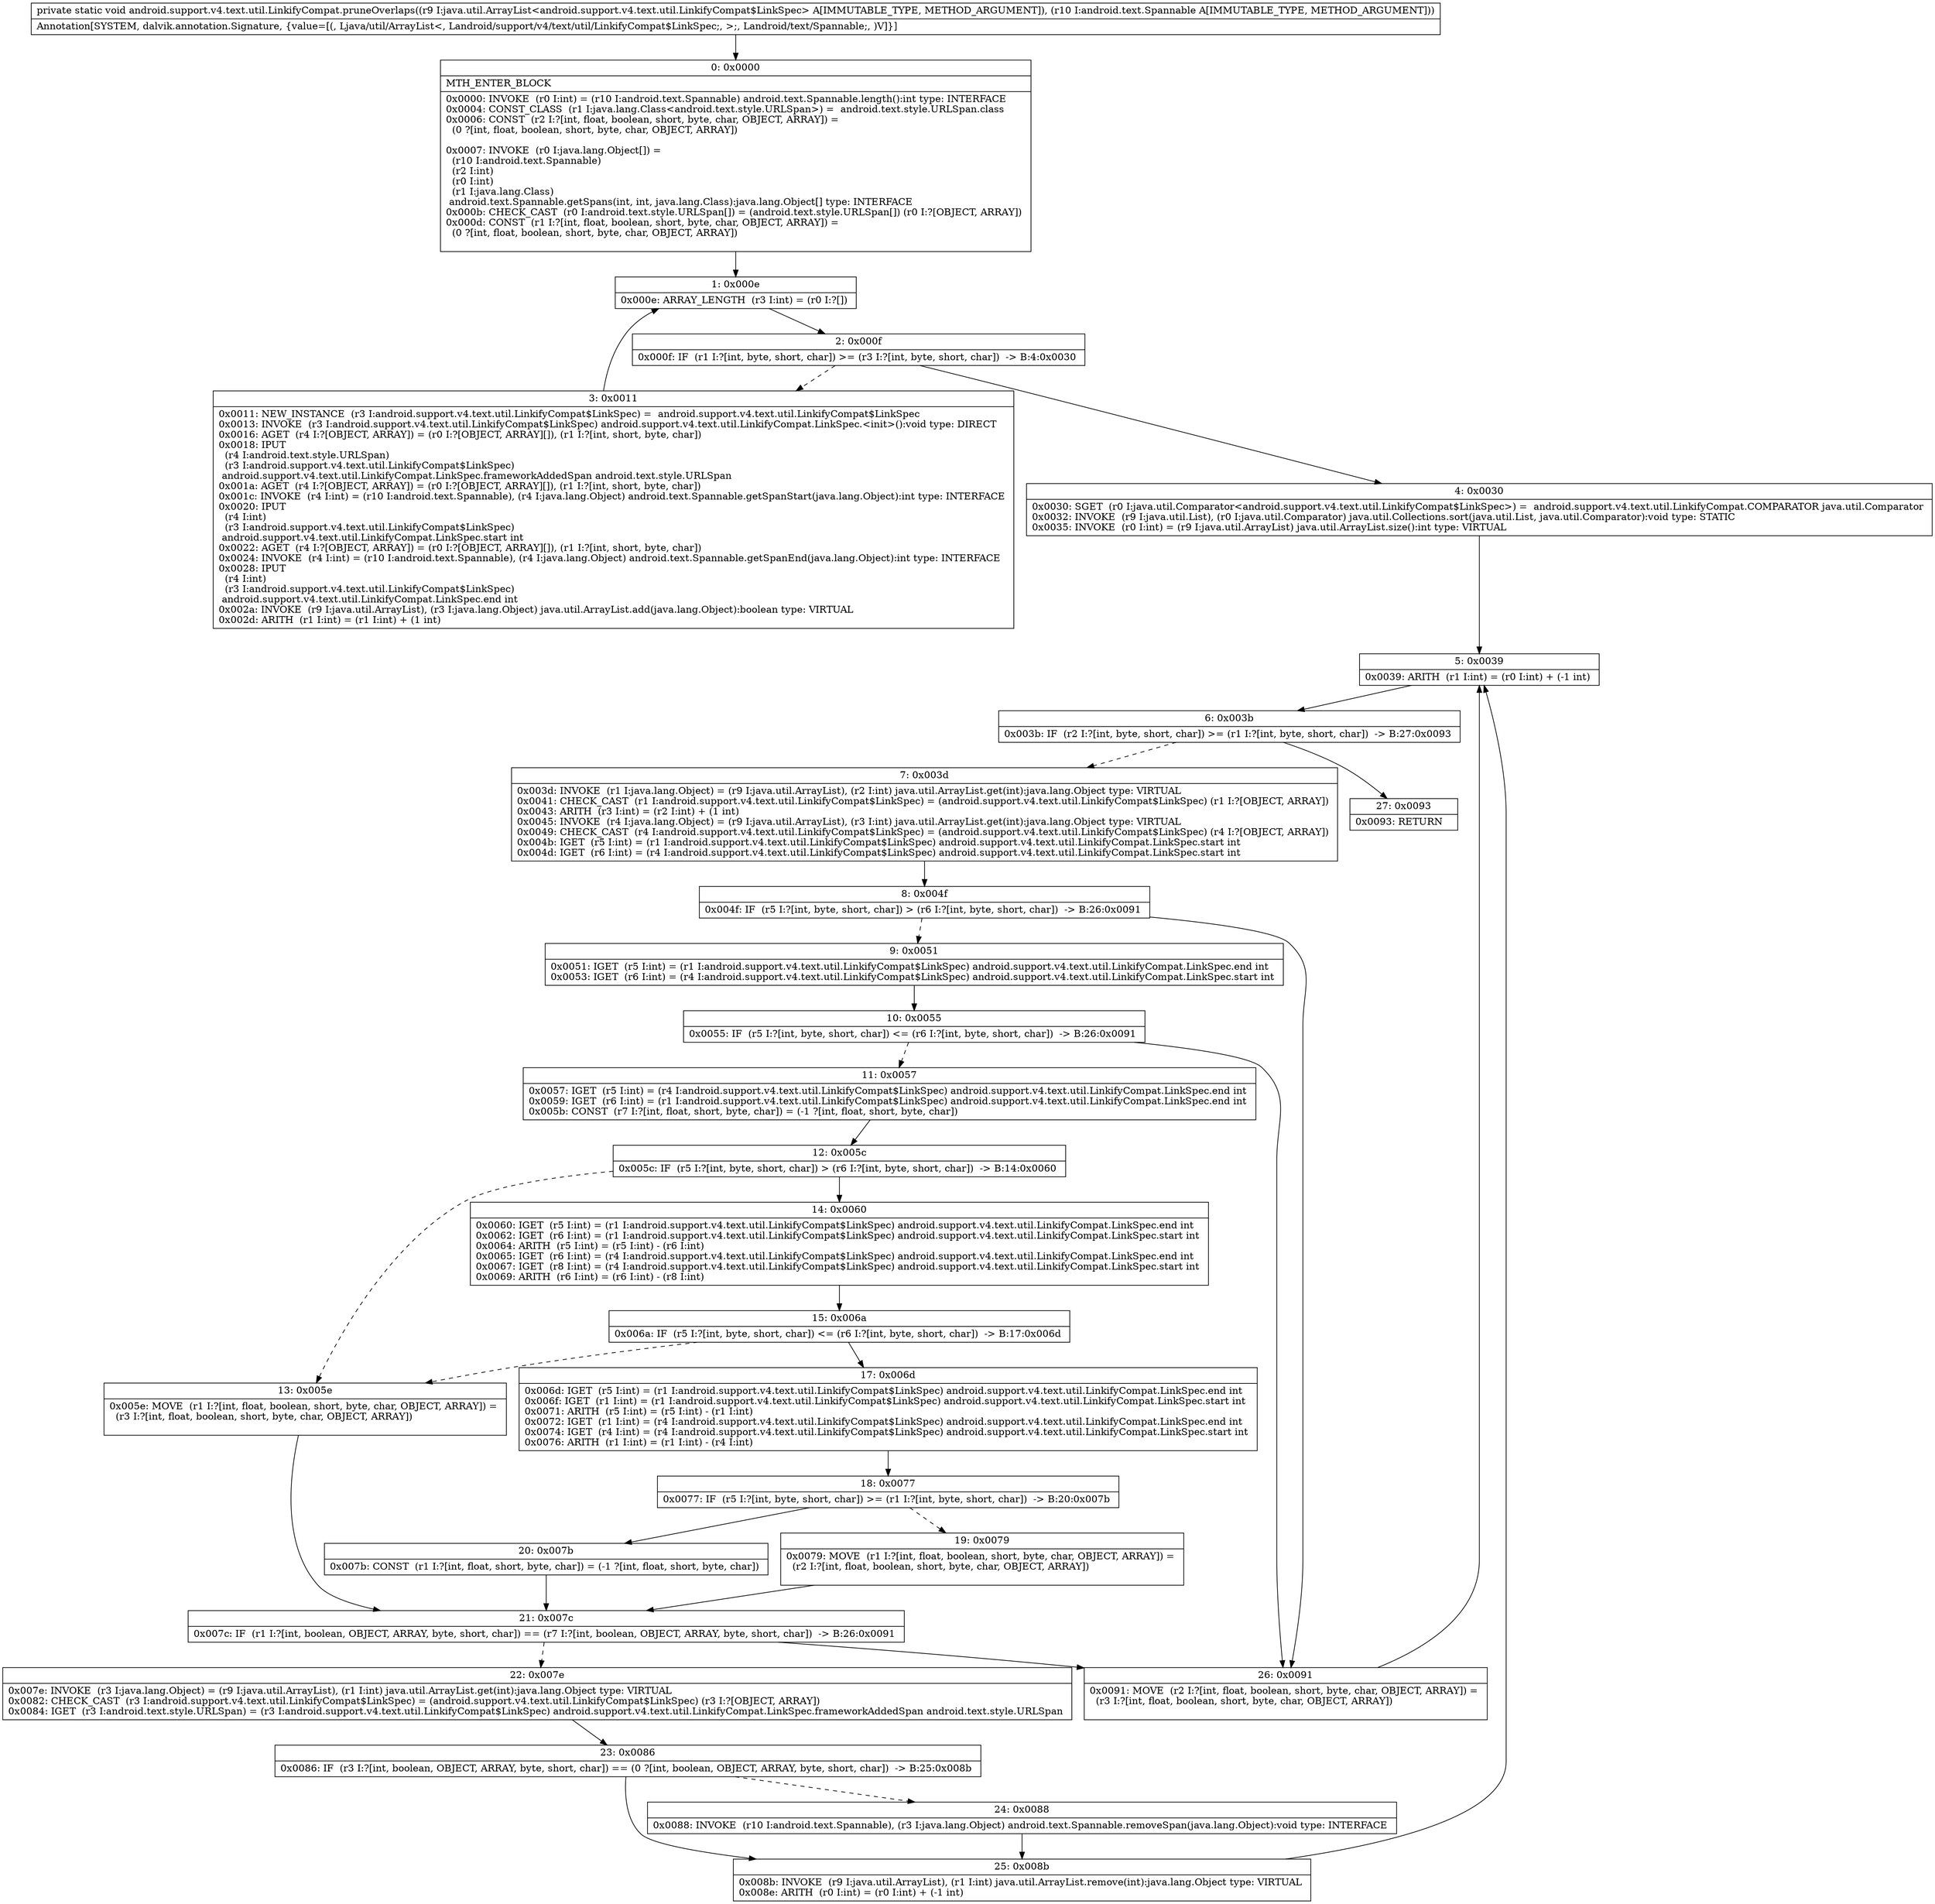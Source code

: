 digraph "CFG forandroid.support.v4.text.util.LinkifyCompat.pruneOverlaps(Ljava\/util\/ArrayList;Landroid\/text\/Spannable;)V" {
Node_0 [shape=record,label="{0\:\ 0x0000|MTH_ENTER_BLOCK\l|0x0000: INVOKE  (r0 I:int) = (r10 I:android.text.Spannable) android.text.Spannable.length():int type: INTERFACE \l0x0004: CONST_CLASS  (r1 I:java.lang.Class\<android.text.style.URLSpan\>) =  android.text.style.URLSpan.class \l0x0006: CONST  (r2 I:?[int, float, boolean, short, byte, char, OBJECT, ARRAY]) = \l  (0 ?[int, float, boolean, short, byte, char, OBJECT, ARRAY])\l \l0x0007: INVOKE  (r0 I:java.lang.Object[]) = \l  (r10 I:android.text.Spannable)\l  (r2 I:int)\l  (r0 I:int)\l  (r1 I:java.lang.Class)\l android.text.Spannable.getSpans(int, int, java.lang.Class):java.lang.Object[] type: INTERFACE \l0x000b: CHECK_CAST  (r0 I:android.text.style.URLSpan[]) = (android.text.style.URLSpan[]) (r0 I:?[OBJECT, ARRAY]) \l0x000d: CONST  (r1 I:?[int, float, boolean, short, byte, char, OBJECT, ARRAY]) = \l  (0 ?[int, float, boolean, short, byte, char, OBJECT, ARRAY])\l \l}"];
Node_1 [shape=record,label="{1\:\ 0x000e|0x000e: ARRAY_LENGTH  (r3 I:int) = (r0 I:?[]) \l}"];
Node_2 [shape=record,label="{2\:\ 0x000f|0x000f: IF  (r1 I:?[int, byte, short, char]) \>= (r3 I:?[int, byte, short, char])  \-\> B:4:0x0030 \l}"];
Node_3 [shape=record,label="{3\:\ 0x0011|0x0011: NEW_INSTANCE  (r3 I:android.support.v4.text.util.LinkifyCompat$LinkSpec) =  android.support.v4.text.util.LinkifyCompat$LinkSpec \l0x0013: INVOKE  (r3 I:android.support.v4.text.util.LinkifyCompat$LinkSpec) android.support.v4.text.util.LinkifyCompat.LinkSpec.\<init\>():void type: DIRECT \l0x0016: AGET  (r4 I:?[OBJECT, ARRAY]) = (r0 I:?[OBJECT, ARRAY][]), (r1 I:?[int, short, byte, char]) \l0x0018: IPUT  \l  (r4 I:android.text.style.URLSpan)\l  (r3 I:android.support.v4.text.util.LinkifyCompat$LinkSpec)\l android.support.v4.text.util.LinkifyCompat.LinkSpec.frameworkAddedSpan android.text.style.URLSpan \l0x001a: AGET  (r4 I:?[OBJECT, ARRAY]) = (r0 I:?[OBJECT, ARRAY][]), (r1 I:?[int, short, byte, char]) \l0x001c: INVOKE  (r4 I:int) = (r10 I:android.text.Spannable), (r4 I:java.lang.Object) android.text.Spannable.getSpanStart(java.lang.Object):int type: INTERFACE \l0x0020: IPUT  \l  (r4 I:int)\l  (r3 I:android.support.v4.text.util.LinkifyCompat$LinkSpec)\l android.support.v4.text.util.LinkifyCompat.LinkSpec.start int \l0x0022: AGET  (r4 I:?[OBJECT, ARRAY]) = (r0 I:?[OBJECT, ARRAY][]), (r1 I:?[int, short, byte, char]) \l0x0024: INVOKE  (r4 I:int) = (r10 I:android.text.Spannable), (r4 I:java.lang.Object) android.text.Spannable.getSpanEnd(java.lang.Object):int type: INTERFACE \l0x0028: IPUT  \l  (r4 I:int)\l  (r3 I:android.support.v4.text.util.LinkifyCompat$LinkSpec)\l android.support.v4.text.util.LinkifyCompat.LinkSpec.end int \l0x002a: INVOKE  (r9 I:java.util.ArrayList), (r3 I:java.lang.Object) java.util.ArrayList.add(java.lang.Object):boolean type: VIRTUAL \l0x002d: ARITH  (r1 I:int) = (r1 I:int) + (1 int) \l}"];
Node_4 [shape=record,label="{4\:\ 0x0030|0x0030: SGET  (r0 I:java.util.Comparator\<android.support.v4.text.util.LinkifyCompat$LinkSpec\>) =  android.support.v4.text.util.LinkifyCompat.COMPARATOR java.util.Comparator \l0x0032: INVOKE  (r9 I:java.util.List), (r0 I:java.util.Comparator) java.util.Collections.sort(java.util.List, java.util.Comparator):void type: STATIC \l0x0035: INVOKE  (r0 I:int) = (r9 I:java.util.ArrayList) java.util.ArrayList.size():int type: VIRTUAL \l}"];
Node_5 [shape=record,label="{5\:\ 0x0039|0x0039: ARITH  (r1 I:int) = (r0 I:int) + (\-1 int) \l}"];
Node_6 [shape=record,label="{6\:\ 0x003b|0x003b: IF  (r2 I:?[int, byte, short, char]) \>= (r1 I:?[int, byte, short, char])  \-\> B:27:0x0093 \l}"];
Node_7 [shape=record,label="{7\:\ 0x003d|0x003d: INVOKE  (r1 I:java.lang.Object) = (r9 I:java.util.ArrayList), (r2 I:int) java.util.ArrayList.get(int):java.lang.Object type: VIRTUAL \l0x0041: CHECK_CAST  (r1 I:android.support.v4.text.util.LinkifyCompat$LinkSpec) = (android.support.v4.text.util.LinkifyCompat$LinkSpec) (r1 I:?[OBJECT, ARRAY]) \l0x0043: ARITH  (r3 I:int) = (r2 I:int) + (1 int) \l0x0045: INVOKE  (r4 I:java.lang.Object) = (r9 I:java.util.ArrayList), (r3 I:int) java.util.ArrayList.get(int):java.lang.Object type: VIRTUAL \l0x0049: CHECK_CAST  (r4 I:android.support.v4.text.util.LinkifyCompat$LinkSpec) = (android.support.v4.text.util.LinkifyCompat$LinkSpec) (r4 I:?[OBJECT, ARRAY]) \l0x004b: IGET  (r5 I:int) = (r1 I:android.support.v4.text.util.LinkifyCompat$LinkSpec) android.support.v4.text.util.LinkifyCompat.LinkSpec.start int \l0x004d: IGET  (r6 I:int) = (r4 I:android.support.v4.text.util.LinkifyCompat$LinkSpec) android.support.v4.text.util.LinkifyCompat.LinkSpec.start int \l}"];
Node_8 [shape=record,label="{8\:\ 0x004f|0x004f: IF  (r5 I:?[int, byte, short, char]) \> (r6 I:?[int, byte, short, char])  \-\> B:26:0x0091 \l}"];
Node_9 [shape=record,label="{9\:\ 0x0051|0x0051: IGET  (r5 I:int) = (r1 I:android.support.v4.text.util.LinkifyCompat$LinkSpec) android.support.v4.text.util.LinkifyCompat.LinkSpec.end int \l0x0053: IGET  (r6 I:int) = (r4 I:android.support.v4.text.util.LinkifyCompat$LinkSpec) android.support.v4.text.util.LinkifyCompat.LinkSpec.start int \l}"];
Node_10 [shape=record,label="{10\:\ 0x0055|0x0055: IF  (r5 I:?[int, byte, short, char]) \<= (r6 I:?[int, byte, short, char])  \-\> B:26:0x0091 \l}"];
Node_11 [shape=record,label="{11\:\ 0x0057|0x0057: IGET  (r5 I:int) = (r4 I:android.support.v4.text.util.LinkifyCompat$LinkSpec) android.support.v4.text.util.LinkifyCompat.LinkSpec.end int \l0x0059: IGET  (r6 I:int) = (r1 I:android.support.v4.text.util.LinkifyCompat$LinkSpec) android.support.v4.text.util.LinkifyCompat.LinkSpec.end int \l0x005b: CONST  (r7 I:?[int, float, short, byte, char]) = (\-1 ?[int, float, short, byte, char]) \l}"];
Node_12 [shape=record,label="{12\:\ 0x005c|0x005c: IF  (r5 I:?[int, byte, short, char]) \> (r6 I:?[int, byte, short, char])  \-\> B:14:0x0060 \l}"];
Node_13 [shape=record,label="{13\:\ 0x005e|0x005e: MOVE  (r1 I:?[int, float, boolean, short, byte, char, OBJECT, ARRAY]) = \l  (r3 I:?[int, float, boolean, short, byte, char, OBJECT, ARRAY])\l \l}"];
Node_14 [shape=record,label="{14\:\ 0x0060|0x0060: IGET  (r5 I:int) = (r1 I:android.support.v4.text.util.LinkifyCompat$LinkSpec) android.support.v4.text.util.LinkifyCompat.LinkSpec.end int \l0x0062: IGET  (r6 I:int) = (r1 I:android.support.v4.text.util.LinkifyCompat$LinkSpec) android.support.v4.text.util.LinkifyCompat.LinkSpec.start int \l0x0064: ARITH  (r5 I:int) = (r5 I:int) \- (r6 I:int) \l0x0065: IGET  (r6 I:int) = (r4 I:android.support.v4.text.util.LinkifyCompat$LinkSpec) android.support.v4.text.util.LinkifyCompat.LinkSpec.end int \l0x0067: IGET  (r8 I:int) = (r4 I:android.support.v4.text.util.LinkifyCompat$LinkSpec) android.support.v4.text.util.LinkifyCompat.LinkSpec.start int \l0x0069: ARITH  (r6 I:int) = (r6 I:int) \- (r8 I:int) \l}"];
Node_15 [shape=record,label="{15\:\ 0x006a|0x006a: IF  (r5 I:?[int, byte, short, char]) \<= (r6 I:?[int, byte, short, char])  \-\> B:17:0x006d \l}"];
Node_17 [shape=record,label="{17\:\ 0x006d|0x006d: IGET  (r5 I:int) = (r1 I:android.support.v4.text.util.LinkifyCompat$LinkSpec) android.support.v4.text.util.LinkifyCompat.LinkSpec.end int \l0x006f: IGET  (r1 I:int) = (r1 I:android.support.v4.text.util.LinkifyCompat$LinkSpec) android.support.v4.text.util.LinkifyCompat.LinkSpec.start int \l0x0071: ARITH  (r5 I:int) = (r5 I:int) \- (r1 I:int) \l0x0072: IGET  (r1 I:int) = (r4 I:android.support.v4.text.util.LinkifyCompat$LinkSpec) android.support.v4.text.util.LinkifyCompat.LinkSpec.end int \l0x0074: IGET  (r4 I:int) = (r4 I:android.support.v4.text.util.LinkifyCompat$LinkSpec) android.support.v4.text.util.LinkifyCompat.LinkSpec.start int \l0x0076: ARITH  (r1 I:int) = (r1 I:int) \- (r4 I:int) \l}"];
Node_18 [shape=record,label="{18\:\ 0x0077|0x0077: IF  (r5 I:?[int, byte, short, char]) \>= (r1 I:?[int, byte, short, char])  \-\> B:20:0x007b \l}"];
Node_19 [shape=record,label="{19\:\ 0x0079|0x0079: MOVE  (r1 I:?[int, float, boolean, short, byte, char, OBJECT, ARRAY]) = \l  (r2 I:?[int, float, boolean, short, byte, char, OBJECT, ARRAY])\l \l}"];
Node_20 [shape=record,label="{20\:\ 0x007b|0x007b: CONST  (r1 I:?[int, float, short, byte, char]) = (\-1 ?[int, float, short, byte, char]) \l}"];
Node_21 [shape=record,label="{21\:\ 0x007c|0x007c: IF  (r1 I:?[int, boolean, OBJECT, ARRAY, byte, short, char]) == (r7 I:?[int, boolean, OBJECT, ARRAY, byte, short, char])  \-\> B:26:0x0091 \l}"];
Node_22 [shape=record,label="{22\:\ 0x007e|0x007e: INVOKE  (r3 I:java.lang.Object) = (r9 I:java.util.ArrayList), (r1 I:int) java.util.ArrayList.get(int):java.lang.Object type: VIRTUAL \l0x0082: CHECK_CAST  (r3 I:android.support.v4.text.util.LinkifyCompat$LinkSpec) = (android.support.v4.text.util.LinkifyCompat$LinkSpec) (r3 I:?[OBJECT, ARRAY]) \l0x0084: IGET  (r3 I:android.text.style.URLSpan) = (r3 I:android.support.v4.text.util.LinkifyCompat$LinkSpec) android.support.v4.text.util.LinkifyCompat.LinkSpec.frameworkAddedSpan android.text.style.URLSpan \l}"];
Node_23 [shape=record,label="{23\:\ 0x0086|0x0086: IF  (r3 I:?[int, boolean, OBJECT, ARRAY, byte, short, char]) == (0 ?[int, boolean, OBJECT, ARRAY, byte, short, char])  \-\> B:25:0x008b \l}"];
Node_24 [shape=record,label="{24\:\ 0x0088|0x0088: INVOKE  (r10 I:android.text.Spannable), (r3 I:java.lang.Object) android.text.Spannable.removeSpan(java.lang.Object):void type: INTERFACE \l}"];
Node_25 [shape=record,label="{25\:\ 0x008b|0x008b: INVOKE  (r9 I:java.util.ArrayList), (r1 I:int) java.util.ArrayList.remove(int):java.lang.Object type: VIRTUAL \l0x008e: ARITH  (r0 I:int) = (r0 I:int) + (\-1 int) \l}"];
Node_26 [shape=record,label="{26\:\ 0x0091|0x0091: MOVE  (r2 I:?[int, float, boolean, short, byte, char, OBJECT, ARRAY]) = \l  (r3 I:?[int, float, boolean, short, byte, char, OBJECT, ARRAY])\l \l}"];
Node_27 [shape=record,label="{27\:\ 0x0093|0x0093: RETURN   \l}"];
MethodNode[shape=record,label="{private static void android.support.v4.text.util.LinkifyCompat.pruneOverlaps((r9 I:java.util.ArrayList\<android.support.v4.text.util.LinkifyCompat$LinkSpec\> A[IMMUTABLE_TYPE, METHOD_ARGUMENT]), (r10 I:android.text.Spannable A[IMMUTABLE_TYPE, METHOD_ARGUMENT]))  | Annotation[SYSTEM, dalvik.annotation.Signature, \{value=[(, Ljava\/util\/ArrayList\<, Landroid\/support\/v4\/text\/util\/LinkifyCompat$LinkSpec;, \>;, Landroid\/text\/Spannable;, )V]\}]\l}"];
MethodNode -> Node_0;
Node_0 -> Node_1;
Node_1 -> Node_2;
Node_2 -> Node_3[style=dashed];
Node_2 -> Node_4;
Node_3 -> Node_1;
Node_4 -> Node_5;
Node_5 -> Node_6;
Node_6 -> Node_7[style=dashed];
Node_6 -> Node_27;
Node_7 -> Node_8;
Node_8 -> Node_9[style=dashed];
Node_8 -> Node_26;
Node_9 -> Node_10;
Node_10 -> Node_11[style=dashed];
Node_10 -> Node_26;
Node_11 -> Node_12;
Node_12 -> Node_13[style=dashed];
Node_12 -> Node_14;
Node_13 -> Node_21;
Node_14 -> Node_15;
Node_15 -> Node_17;
Node_15 -> Node_13[style=dashed];
Node_17 -> Node_18;
Node_18 -> Node_19[style=dashed];
Node_18 -> Node_20;
Node_19 -> Node_21;
Node_20 -> Node_21;
Node_21 -> Node_22[style=dashed];
Node_21 -> Node_26;
Node_22 -> Node_23;
Node_23 -> Node_24[style=dashed];
Node_23 -> Node_25;
Node_24 -> Node_25;
Node_25 -> Node_5;
Node_26 -> Node_5;
}

